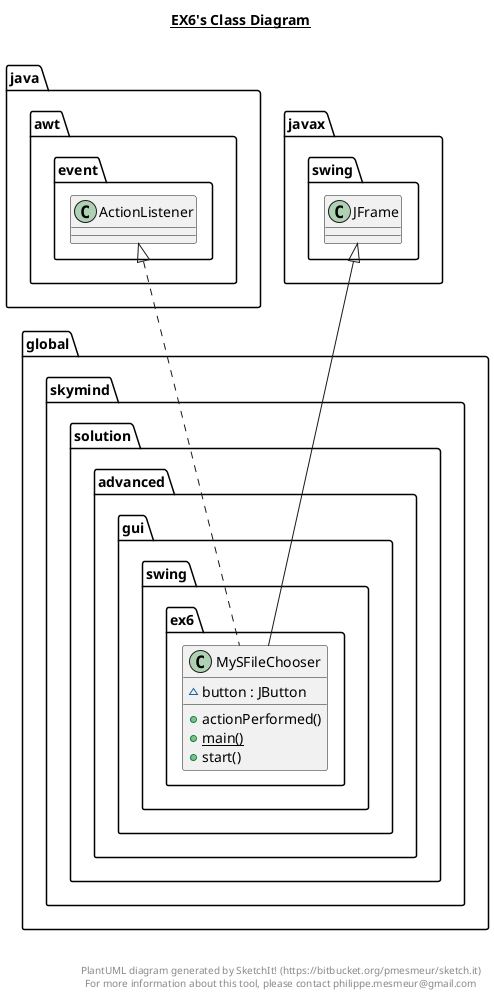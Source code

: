 @startuml

title __EX6's Class Diagram__\n

  namespace global.skymind {
    namespace solution.advanced.gui.swing.ex6 {
      class global.skymind.solution.advanced.gui.swing.ex6.MySFileChooser {
          ~ button : JButton
          + actionPerformed()
          {static} + main()
          + start()
      }
    }
  }
  

  global.skymind.solution.advanced.gui.swing.ex6.MySFileChooser .up.|> java.awt.event.ActionListener
  global.skymind.solution.advanced.gui.swing.ex6.MySFileChooser -up-|> javax.swing.JFrame


right footer


PlantUML diagram generated by SketchIt! (https://bitbucket.org/pmesmeur/sketch.it)
For more information about this tool, please contact philippe.mesmeur@gmail.com
endfooter

@enduml
